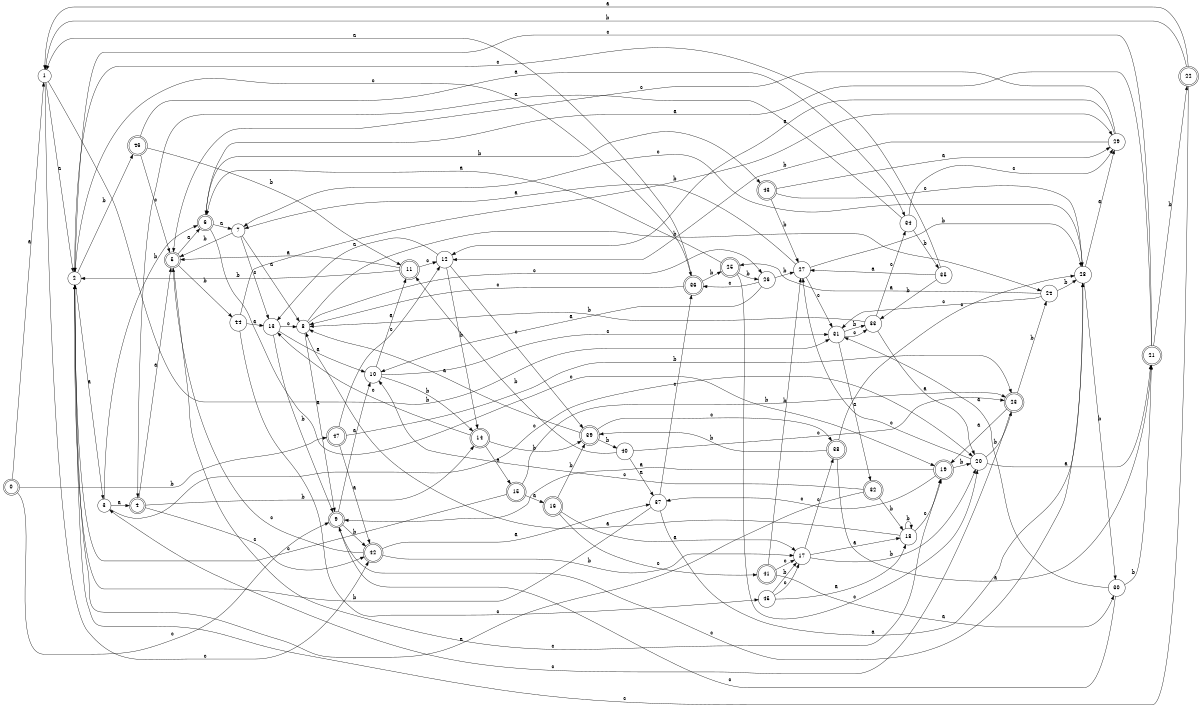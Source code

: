 digraph n39_3 {
__start0 [label="" shape="none"];

rankdir=LR;
size="8,5";

s0 [style="rounded,filled", color="black", fillcolor="white" shape="doublecircle", label="0"];
s1 [style="filled", color="black", fillcolor="white" shape="circle", label="1"];
s2 [style="filled", color="black", fillcolor="white" shape="circle", label="2"];
s3 [style="filled", color="black", fillcolor="white" shape="circle", label="3"];
s4 [style="rounded,filled", color="black", fillcolor="white" shape="doublecircle", label="4"];
s5 [style="rounded,filled", color="black", fillcolor="white" shape="doublecircle", label="5"];
s6 [style="rounded,filled", color="black", fillcolor="white" shape="doublecircle", label="6"];
s7 [style="filled", color="black", fillcolor="white" shape="circle", label="7"];
s8 [style="filled", color="black", fillcolor="white" shape="circle", label="8"];
s9 [style="rounded,filled", color="black", fillcolor="white" shape="doublecircle", label="9"];
s10 [style="filled", color="black", fillcolor="white" shape="circle", label="10"];
s11 [style="rounded,filled", color="black", fillcolor="white" shape="doublecircle", label="11"];
s12 [style="filled", color="black", fillcolor="white" shape="circle", label="12"];
s13 [style="filled", color="black", fillcolor="white" shape="circle", label="13"];
s14 [style="rounded,filled", color="black", fillcolor="white" shape="doublecircle", label="14"];
s15 [style="rounded,filled", color="black", fillcolor="white" shape="doublecircle", label="15"];
s16 [style="rounded,filled", color="black", fillcolor="white" shape="doublecircle", label="16"];
s17 [style="filled", color="black", fillcolor="white" shape="circle", label="17"];
s18 [style="filled", color="black", fillcolor="white" shape="circle", label="18"];
s19 [style="rounded,filled", color="black", fillcolor="white" shape="doublecircle", label="19"];
s20 [style="filled", color="black", fillcolor="white" shape="circle", label="20"];
s21 [style="rounded,filled", color="black", fillcolor="white" shape="doublecircle", label="21"];
s22 [style="rounded,filled", color="black", fillcolor="white" shape="doublecircle", label="22"];
s23 [style="rounded,filled", color="black", fillcolor="white" shape="doublecircle", label="23"];
s24 [style="filled", color="black", fillcolor="white" shape="circle", label="24"];
s25 [style="rounded,filled", color="black", fillcolor="white" shape="doublecircle", label="25"];
s26 [style="filled", color="black", fillcolor="white" shape="circle", label="26"];
s27 [style="filled", color="black", fillcolor="white" shape="circle", label="27"];
s28 [style="filled", color="black", fillcolor="white" shape="circle", label="28"];
s29 [style="filled", color="black", fillcolor="white" shape="circle", label="29"];
s30 [style="filled", color="black", fillcolor="white" shape="circle", label="30"];
s31 [style="filled", color="black", fillcolor="white" shape="circle", label="31"];
s32 [style="rounded,filled", color="black", fillcolor="white" shape="doublecircle", label="32"];
s33 [style="filled", color="black", fillcolor="white" shape="circle", label="33"];
s34 [style="filled", color="black", fillcolor="white" shape="circle", label="34"];
s35 [style="filled", color="black", fillcolor="white" shape="circle", label="35"];
s36 [style="rounded,filled", color="black", fillcolor="white" shape="doublecircle", label="36"];
s37 [style="filled", color="black", fillcolor="white" shape="circle", label="37"];
s38 [style="rounded,filled", color="black", fillcolor="white" shape="doublecircle", label="38"];
s39 [style="rounded,filled", color="black", fillcolor="white" shape="doublecircle", label="39"];
s40 [style="filled", color="black", fillcolor="white" shape="circle", label="40"];
s41 [style="rounded,filled", color="black", fillcolor="white" shape="doublecircle", label="41"];
s42 [style="rounded,filled", color="black", fillcolor="white" shape="doublecircle", label="42"];
s43 [style="rounded,filled", color="black", fillcolor="white" shape="doublecircle", label="43"];
s44 [style="filled", color="black", fillcolor="white" shape="circle", label="44"];
s45 [style="filled", color="black", fillcolor="white" shape="circle", label="45"];
s46 [style="rounded,filled", color="black", fillcolor="white" shape="doublecircle", label="46"];
s47 [style="rounded,filled", color="black", fillcolor="white" shape="doublecircle", label="47"];
s0 -> s1 [label="a"];
s0 -> s47 [label="b"];
s0 -> s9 [label="c"];
s1 -> s2 [label="a"];
s1 -> s31 [label="b"];
s1 -> s42 [label="c"];
s2 -> s3 [label="a"];
s2 -> s46 [label="b"];
s2 -> s36 [label="c"];
s3 -> s4 [label="a"];
s3 -> s6 [label="b"];
s3 -> s20 [label="c"];
s4 -> s5 [label="a"];
s4 -> s14 [label="b"];
s4 -> s42 [label="c"];
s5 -> s6 [label="a"];
s5 -> s44 [label="b"];
s5 -> s19 [label="c"];
s6 -> s7 [label="a"];
s6 -> s43 [label="b"];
s6 -> s19 [label="c"];
s7 -> s8 [label="a"];
s7 -> s5 [label="b"];
s7 -> s13 [label="c"];
s8 -> s9 [label="a"];
s8 -> s24 [label="b"];
s8 -> s26 [label="c"];
s9 -> s10 [label="a"];
s9 -> s42 [label="b"];
s9 -> s28 [label="c"];
s10 -> s11 [label="a"];
s10 -> s14 [label="b"];
s10 -> s31 [label="c"];
s11 -> s5 [label="a"];
s11 -> s2 [label="b"];
s11 -> s12 [label="c"];
s12 -> s13 [label="a"];
s12 -> s14 [label="b"];
s12 -> s39 [label="c"];
s13 -> s10 [label="a"];
s13 -> s9 [label="b"];
s13 -> s8 [label="c"];
s14 -> s15 [label="a"];
s14 -> s39 [label="b"];
s14 -> s13 [label="c"];
s15 -> s16 [label="a"];
s15 -> s23 [label="b"];
s15 -> s2 [label="c"];
s16 -> s17 [label="a"];
s16 -> s39 [label="b"];
s16 -> s41 [label="c"];
s17 -> s18 [label="a"];
s17 -> s20 [label="b"];
s17 -> s38 [label="c"];
s18 -> s8 [label="a"];
s18 -> s18 [label="b"];
s18 -> s19 [label="c"];
s19 -> s9 [label="a"];
s19 -> s20 [label="b"];
s19 -> s37 [label="c"];
s20 -> s21 [label="a"];
s20 -> s23 [label="b"];
s20 -> s27 [label="c"];
s21 -> s6 [label="a"];
s21 -> s22 [label="b"];
s21 -> s2 [label="c"];
s22 -> s1 [label="a"];
s22 -> s1 [label="b"];
s22 -> s2 [label="c"];
s23 -> s19 [label="a"];
s23 -> s24 [label="b"];
s23 -> s3 [label="c"];
s24 -> s25 [label="a"];
s24 -> s28 [label="b"];
s24 -> s31 [label="c"];
s25 -> s6 [label="a"];
s25 -> s26 [label="b"];
s25 -> s20 [label="c"];
s26 -> s10 [label="a"];
s26 -> s27 [label="b"];
s26 -> s36 [label="c"];
s27 -> s7 [label="a"];
s27 -> s28 [label="b"];
s27 -> s31 [label="c"];
s28 -> s29 [label="a"];
s28 -> s30 [label="b"];
s28 -> s7 [label="c"];
s29 -> s12 [label="a"];
s29 -> s12 [label="b"];
s29 -> s5 [label="c"];
s30 -> s31 [label="a"];
s30 -> s21 [label="b"];
s30 -> s9 [label="c"];
s31 -> s32 [label="a"];
s31 -> s33 [label="b"];
s31 -> s33 [label="c"];
s32 -> s2 [label="a"];
s32 -> s18 [label="b"];
s32 -> s10 [label="c"];
s33 -> s20 [label="a"];
s33 -> s8 [label="b"];
s33 -> s34 [label="c"];
s34 -> s4 [label="a"];
s34 -> s35 [label="b"];
s34 -> s29 [label="c"];
s35 -> s27 [label="a"];
s35 -> s33 [label="b"];
s35 -> s2 [label="c"];
s36 -> s1 [label="a"];
s36 -> s25 [label="b"];
s36 -> s8 [label="c"];
s37 -> s28 [label="a"];
s37 -> s2 [label="b"];
s37 -> s36 [label="c"];
s38 -> s21 [label="a"];
s38 -> s39 [label="b"];
s38 -> s28 [label="c"];
s39 -> s8 [label="a"];
s39 -> s40 [label="b"];
s39 -> s38 [label="c"];
s40 -> s37 [label="a"];
s40 -> s11 [label="b"];
s40 -> s23 [label="c"];
s41 -> s30 [label="a"];
s41 -> s27 [label="b"];
s41 -> s17 [label="c"];
s42 -> s37 [label="a"];
s42 -> s17 [label="b"];
s42 -> s5 [label="c"];
s43 -> s29 [label="a"];
s43 -> s27 [label="b"];
s43 -> s28 [label="c"];
s44 -> s13 [label="a"];
s44 -> s29 [label="b"];
s44 -> s45 [label="c"];
s45 -> s18 [label="a"];
s45 -> s17 [label="b"];
s45 -> s17 [label="c"];
s46 -> s34 [label="a"];
s46 -> s11 [label="b"];
s46 -> s5 [label="c"];
s47 -> s42 [label="a"];
s47 -> s23 [label="b"];
s47 -> s12 [label="c"];

}